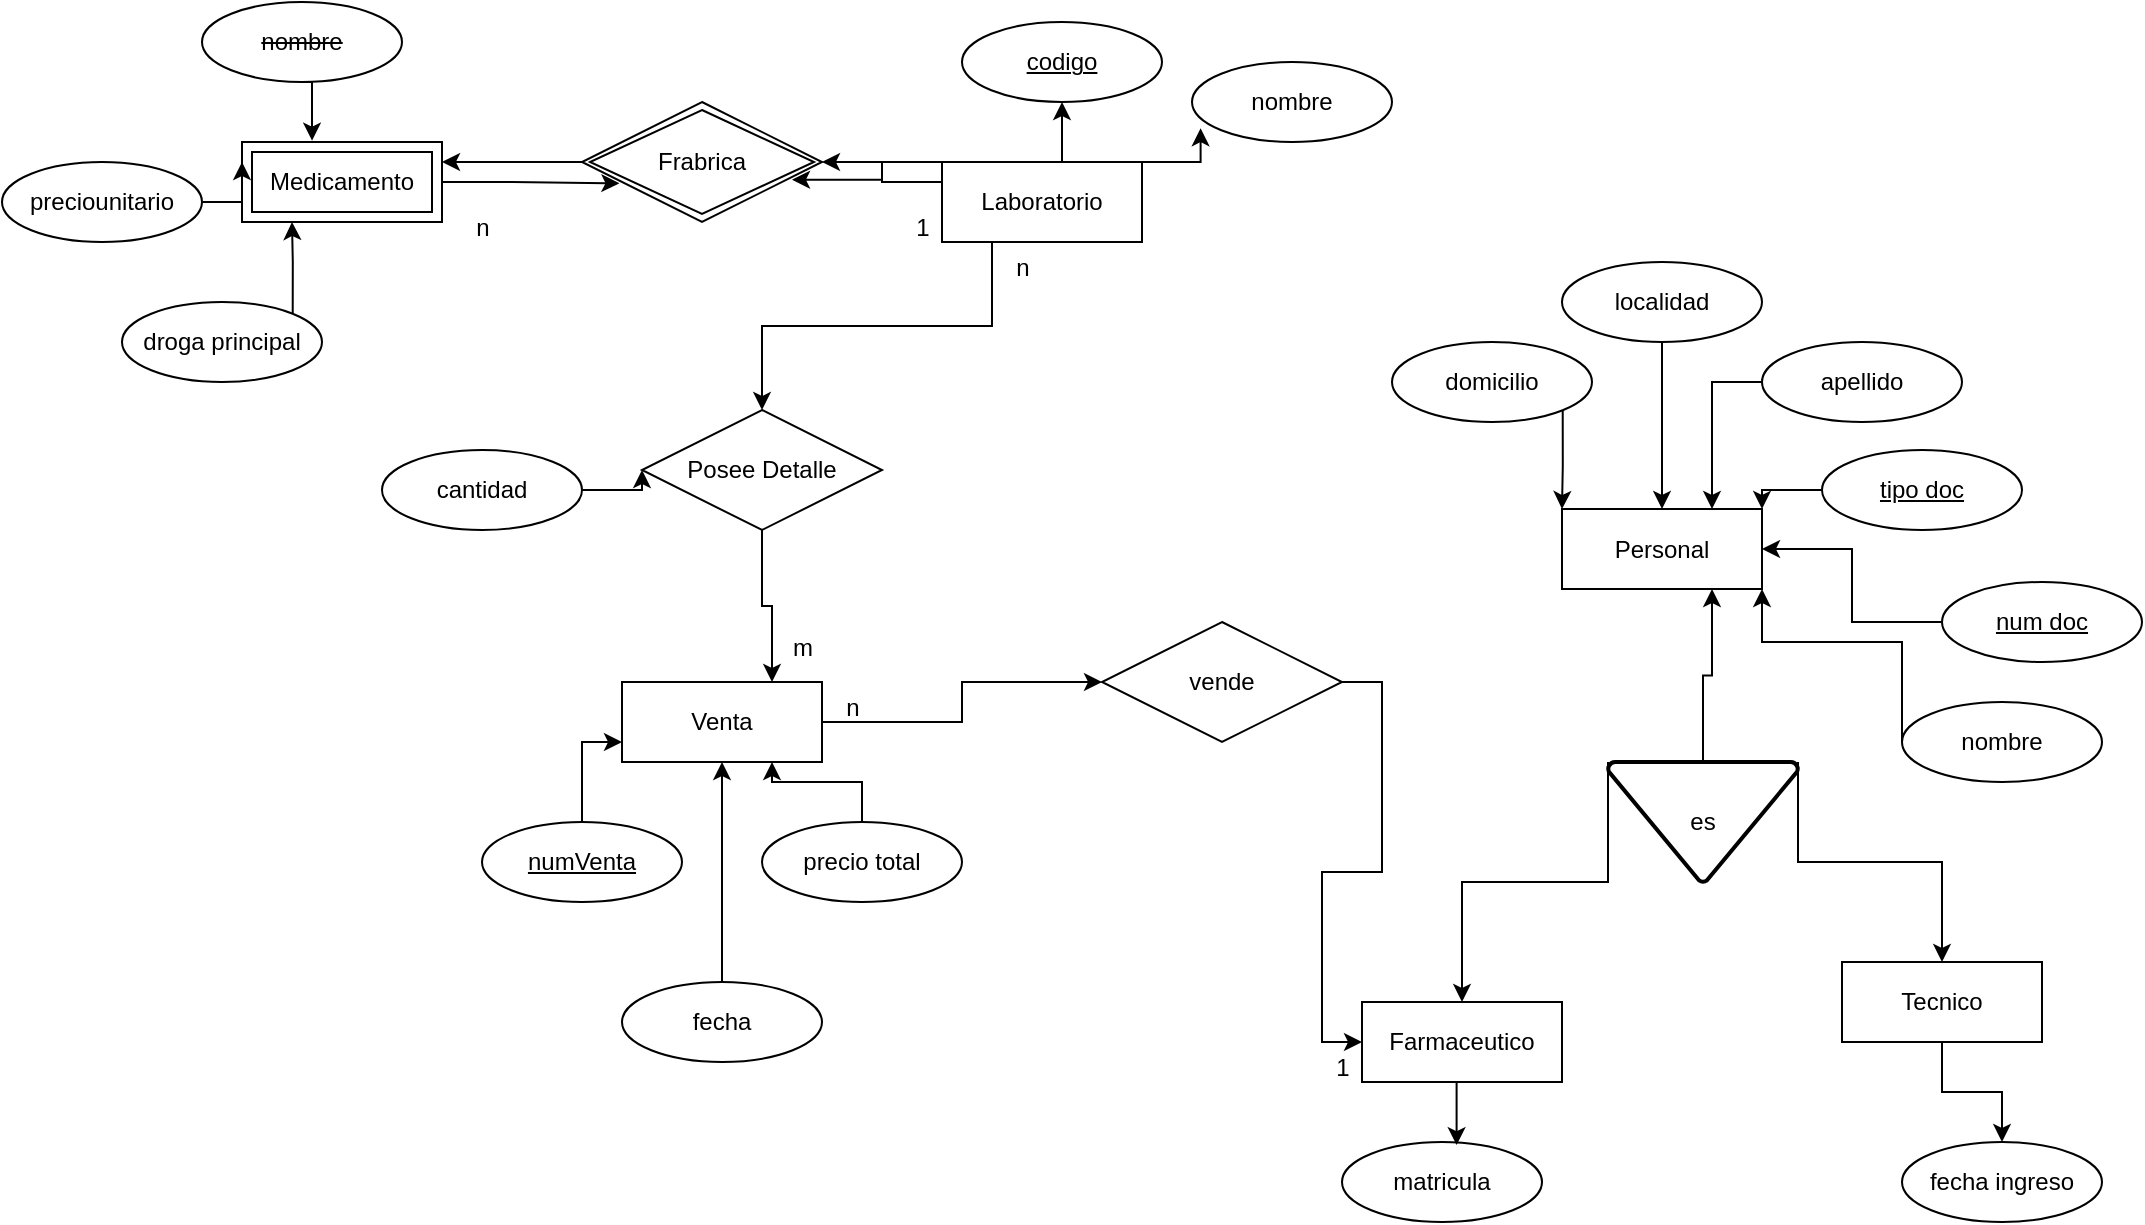 <mxfile version="24.3.0" type="github">
  <diagram name="Página-1" id="TlZPlAhorYMwZ6VxBVA7">
    <mxGraphModel dx="2390" dy="715" grid="1" gridSize="10" guides="1" tooltips="1" connect="1" arrows="1" fold="1" page="1" pageScale="1" pageWidth="1169" pageHeight="827" math="0" shadow="0">
      <root>
        <mxCell id="0" />
        <mxCell id="1" parent="0" />
        <mxCell id="hN6Ft2aBoWXc-CW8SnqW-26" style="edgeStyle=orthogonalEdgeStyle;rounded=0;orthogonalLoop=1;jettySize=auto;html=1;exitX=0.5;exitY=0;exitDx=0;exitDy=0;entryX=0.5;entryY=1;entryDx=0;entryDy=0;" edge="1" parent="1" source="hN6Ft2aBoWXc-CW8SnqW-1" target="hN6Ft2aBoWXc-CW8SnqW-8">
          <mxGeometry relative="1" as="geometry" />
        </mxCell>
        <mxCell id="hN6Ft2aBoWXc-CW8SnqW-27" style="edgeStyle=orthogonalEdgeStyle;rounded=0;orthogonalLoop=1;jettySize=auto;html=1;exitX=0;exitY=0.25;exitDx=0;exitDy=0;entryX=1;entryY=0.5;entryDx=0;entryDy=0;" edge="1" parent="1" source="hN6Ft2aBoWXc-CW8SnqW-1" target="hN6Ft2aBoWXc-CW8SnqW-25">
          <mxGeometry relative="1" as="geometry" />
        </mxCell>
        <mxCell id="hN6Ft2aBoWXc-CW8SnqW-32" style="edgeStyle=orthogonalEdgeStyle;rounded=0;orthogonalLoop=1;jettySize=auto;html=1;exitX=0.25;exitY=1;exitDx=0;exitDy=0;entryX=0.5;entryY=0;entryDx=0;entryDy=0;" edge="1" parent="1" source="hN6Ft2aBoWXc-CW8SnqW-1" target="hN6Ft2aBoWXc-CW8SnqW-10">
          <mxGeometry relative="1" as="geometry" />
        </mxCell>
        <mxCell id="hN6Ft2aBoWXc-CW8SnqW-1" value="Laboratorio" style="whiteSpace=wrap;html=1;align=center;" vertex="1" parent="1">
          <mxGeometry x="410" y="220" width="100" height="40" as="geometry" />
        </mxCell>
        <mxCell id="hN6Ft2aBoWXc-CW8SnqW-3" value="Personal" style="whiteSpace=wrap;html=1;align=center;" vertex="1" parent="1">
          <mxGeometry x="720" y="393.5" width="100" height="40" as="geometry" />
        </mxCell>
        <mxCell id="hN6Ft2aBoWXc-CW8SnqW-41" style="edgeStyle=orthogonalEdgeStyle;rounded=0;orthogonalLoop=1;jettySize=auto;html=1;exitX=0.5;exitY=1;exitDx=0;exitDy=0;entryX=0.5;entryY=0;entryDx=0;entryDy=0;" edge="1" parent="1" source="hN6Ft2aBoWXc-CW8SnqW-4" target="hN6Ft2aBoWXc-CW8SnqW-19">
          <mxGeometry relative="1" as="geometry" />
        </mxCell>
        <mxCell id="hN6Ft2aBoWXc-CW8SnqW-4" value="Tecnico" style="whiteSpace=wrap;html=1;align=center;" vertex="1" parent="1">
          <mxGeometry x="860" y="620" width="100" height="40" as="geometry" />
        </mxCell>
        <mxCell id="hN6Ft2aBoWXc-CW8SnqW-5" value="Farmaceutico" style="whiteSpace=wrap;html=1;align=center;" vertex="1" parent="1">
          <mxGeometry x="620" y="640" width="100" height="40" as="geometry" />
        </mxCell>
        <mxCell id="hN6Ft2aBoWXc-CW8SnqW-51" style="edgeStyle=orthogonalEdgeStyle;rounded=0;orthogonalLoop=1;jettySize=auto;html=1;exitX=1;exitY=0.5;exitDx=0;exitDy=0;entryX=0;entryY=0.5;entryDx=0;entryDy=0;" edge="1" parent="1" source="hN6Ft2aBoWXc-CW8SnqW-6" target="hN6Ft2aBoWXc-CW8SnqW-50">
          <mxGeometry relative="1" as="geometry" />
        </mxCell>
        <mxCell id="hN6Ft2aBoWXc-CW8SnqW-6" value="Venta" style="whiteSpace=wrap;html=1;align=center;" vertex="1" parent="1">
          <mxGeometry x="250" y="480" width="100" height="40" as="geometry" />
        </mxCell>
        <mxCell id="hN6Ft2aBoWXc-CW8SnqW-7" value="&lt;strike data-sider-select-id=&quot;719cc103-c1ce-4ac5-bd89-df5244a27998&quot;&gt;nombre&lt;/strike&gt;" style="ellipse;whiteSpace=wrap;html=1;align=center;" vertex="1" parent="1">
          <mxGeometry x="40" y="140" width="100" height="40" as="geometry" />
        </mxCell>
        <mxCell id="hN6Ft2aBoWXc-CW8SnqW-8" value="&lt;u data-sider-select-id=&quot;3f612541-6a2f-4b13-8512-580c365d2d86&quot;&gt;codigo&lt;/u&gt;" style="ellipse;whiteSpace=wrap;html=1;align=center;" vertex="1" parent="1">
          <mxGeometry x="420" y="150" width="100" height="40" as="geometry" />
        </mxCell>
        <mxCell id="hN6Ft2aBoWXc-CW8SnqW-34" style="edgeStyle=orthogonalEdgeStyle;rounded=0;orthogonalLoop=1;jettySize=auto;html=1;exitX=0.5;exitY=0;exitDx=0;exitDy=0;entryX=0;entryY=0.75;entryDx=0;entryDy=0;" edge="1" parent="1" source="hN6Ft2aBoWXc-CW8SnqW-9" target="hN6Ft2aBoWXc-CW8SnqW-6">
          <mxGeometry relative="1" as="geometry" />
        </mxCell>
        <mxCell id="hN6Ft2aBoWXc-CW8SnqW-9" value="&lt;u data-sider-select-id=&quot;c9f788ba-5110-4904-9c8e-a749378fd717&quot;&gt;numVenta&lt;/u&gt;" style="ellipse;whiteSpace=wrap;html=1;align=center;" vertex="1" parent="1">
          <mxGeometry x="180" y="550" width="100" height="40" as="geometry" />
        </mxCell>
        <mxCell id="hN6Ft2aBoWXc-CW8SnqW-33" style="edgeStyle=orthogonalEdgeStyle;rounded=0;orthogonalLoop=1;jettySize=auto;html=1;exitX=0.5;exitY=1;exitDx=0;exitDy=0;entryX=0.75;entryY=0;entryDx=0;entryDy=0;" edge="1" parent="1" source="hN6Ft2aBoWXc-CW8SnqW-10" target="hN6Ft2aBoWXc-CW8SnqW-6">
          <mxGeometry relative="1" as="geometry" />
        </mxCell>
        <mxCell id="hN6Ft2aBoWXc-CW8SnqW-10" value="Posee Detalle" style="shape=rhombus;perimeter=rhombusPerimeter;whiteSpace=wrap;html=1;align=center;" vertex="1" parent="1">
          <mxGeometry x="260" y="344" width="120" height="60" as="geometry" />
        </mxCell>
        <mxCell id="hN6Ft2aBoWXc-CW8SnqW-64" style="edgeStyle=orthogonalEdgeStyle;rounded=0;orthogonalLoop=1;jettySize=auto;html=1;exitX=0;exitY=0.5;exitDx=0;exitDy=0;entryX=1;entryY=0;entryDx=0;entryDy=0;" edge="1" parent="1" source="hN6Ft2aBoWXc-CW8SnqW-11" target="hN6Ft2aBoWXc-CW8SnqW-3">
          <mxGeometry relative="1" as="geometry" />
        </mxCell>
        <mxCell id="hN6Ft2aBoWXc-CW8SnqW-11" value="&lt;u data-sider-select-id=&quot;b63a9625-bc79-4af2-80a4-248c1e6da509&quot;&gt;tipo doc&lt;/u&gt;" style="ellipse;whiteSpace=wrap;html=1;align=center;" vertex="1" parent="1">
          <mxGeometry x="850" y="364" width="100" height="40" as="geometry" />
        </mxCell>
        <mxCell id="hN6Ft2aBoWXc-CW8SnqW-65" style="edgeStyle=orthogonalEdgeStyle;rounded=0;orthogonalLoop=1;jettySize=auto;html=1;exitX=0;exitY=0.5;exitDx=0;exitDy=0;entryX=1;entryY=0.5;entryDx=0;entryDy=0;" edge="1" parent="1" source="hN6Ft2aBoWXc-CW8SnqW-12" target="hN6Ft2aBoWXc-CW8SnqW-3">
          <mxGeometry relative="1" as="geometry" />
        </mxCell>
        <mxCell id="hN6Ft2aBoWXc-CW8SnqW-12" value="&lt;u data-sider-select-id=&quot;1709219d-3d8e-4f5d-b93e-6fe3bbe0666c&quot;&gt;num doc&lt;/u&gt;" style="ellipse;whiteSpace=wrap;html=1;align=center;" vertex="1" parent="1">
          <mxGeometry x="910" y="430" width="100" height="40" as="geometry" />
        </mxCell>
        <mxCell id="hN6Ft2aBoWXc-CW8SnqW-66" style="edgeStyle=orthogonalEdgeStyle;rounded=0;orthogonalLoop=1;jettySize=auto;html=1;exitX=0;exitY=0.5;exitDx=0;exitDy=0;entryX=1;entryY=1;entryDx=0;entryDy=0;" edge="1" parent="1" source="hN6Ft2aBoWXc-CW8SnqW-13" target="hN6Ft2aBoWXc-CW8SnqW-3">
          <mxGeometry relative="1" as="geometry">
            <Array as="points">
              <mxPoint x="890" y="460" />
              <mxPoint x="820" y="460" />
            </Array>
          </mxGeometry>
        </mxCell>
        <mxCell id="hN6Ft2aBoWXc-CW8SnqW-13" value="nombre" style="ellipse;whiteSpace=wrap;html=1;align=center;" vertex="1" parent="1">
          <mxGeometry x="890" y="490" width="100" height="40" as="geometry" />
        </mxCell>
        <mxCell id="hN6Ft2aBoWXc-CW8SnqW-63" style="edgeStyle=orthogonalEdgeStyle;rounded=0;orthogonalLoop=1;jettySize=auto;html=1;exitX=0;exitY=0.5;exitDx=0;exitDy=0;entryX=0.75;entryY=0;entryDx=0;entryDy=0;" edge="1" parent="1" source="hN6Ft2aBoWXc-CW8SnqW-14" target="hN6Ft2aBoWXc-CW8SnqW-3">
          <mxGeometry relative="1" as="geometry" />
        </mxCell>
        <mxCell id="hN6Ft2aBoWXc-CW8SnqW-14" value="apellido" style="ellipse;whiteSpace=wrap;html=1;align=center;" vertex="1" parent="1">
          <mxGeometry x="820" y="310" width="100" height="40" as="geometry" />
        </mxCell>
        <mxCell id="hN6Ft2aBoWXc-CW8SnqW-61" style="edgeStyle=orthogonalEdgeStyle;rounded=0;orthogonalLoop=1;jettySize=auto;html=1;exitX=1;exitY=1;exitDx=0;exitDy=0;entryX=0;entryY=0;entryDx=0;entryDy=0;" edge="1" parent="1" source="hN6Ft2aBoWXc-CW8SnqW-15" target="hN6Ft2aBoWXc-CW8SnqW-3">
          <mxGeometry relative="1" as="geometry" />
        </mxCell>
        <mxCell id="hN6Ft2aBoWXc-CW8SnqW-15" value="domicilio" style="ellipse;whiteSpace=wrap;html=1;align=center;" vertex="1" parent="1">
          <mxGeometry x="635" y="310" width="100" height="40" as="geometry" />
        </mxCell>
        <mxCell id="hN6Ft2aBoWXc-CW8SnqW-62" style="edgeStyle=orthogonalEdgeStyle;rounded=0;orthogonalLoop=1;jettySize=auto;html=1;exitX=0.5;exitY=1;exitDx=0;exitDy=0;entryX=0.5;entryY=0;entryDx=0;entryDy=0;" edge="1" parent="1" source="hN6Ft2aBoWXc-CW8SnqW-16" target="hN6Ft2aBoWXc-CW8SnqW-3">
          <mxGeometry relative="1" as="geometry" />
        </mxCell>
        <mxCell id="hN6Ft2aBoWXc-CW8SnqW-16" value="localidad" style="ellipse;whiteSpace=wrap;html=1;align=center;" vertex="1" parent="1">
          <mxGeometry x="720" y="270" width="100" height="40" as="geometry" />
        </mxCell>
        <mxCell id="hN6Ft2aBoWXc-CW8SnqW-35" style="edgeStyle=orthogonalEdgeStyle;rounded=0;orthogonalLoop=1;jettySize=auto;html=1;exitX=0.5;exitY=0;exitDx=0;exitDy=0;exitPerimeter=0;entryX=0.75;entryY=1;entryDx=0;entryDy=0;" edge="1" parent="1" source="hN6Ft2aBoWXc-CW8SnqW-17" target="hN6Ft2aBoWXc-CW8SnqW-3">
          <mxGeometry relative="1" as="geometry" />
        </mxCell>
        <mxCell id="hN6Ft2aBoWXc-CW8SnqW-36" style="edgeStyle=orthogonalEdgeStyle;rounded=0;orthogonalLoop=1;jettySize=auto;html=1;exitX=0;exitY=0;exitDx=0;exitDy=0;exitPerimeter=0;entryX=0.5;entryY=0;entryDx=0;entryDy=0;" edge="1" parent="1" source="hN6Ft2aBoWXc-CW8SnqW-17" target="hN6Ft2aBoWXc-CW8SnqW-5">
          <mxGeometry relative="1" as="geometry">
            <Array as="points">
              <mxPoint x="743" y="580" />
              <mxPoint x="670" y="580" />
            </Array>
          </mxGeometry>
        </mxCell>
        <mxCell id="hN6Ft2aBoWXc-CW8SnqW-37" style="edgeStyle=orthogonalEdgeStyle;rounded=0;orthogonalLoop=1;jettySize=auto;html=1;exitX=1;exitY=0;exitDx=0;exitDy=0;exitPerimeter=0;entryX=0.5;entryY=0;entryDx=0;entryDy=0;" edge="1" parent="1" source="hN6Ft2aBoWXc-CW8SnqW-17" target="hN6Ft2aBoWXc-CW8SnqW-4">
          <mxGeometry relative="1" as="geometry">
            <Array as="points">
              <mxPoint x="838" y="570" />
              <mxPoint x="910" y="570" />
            </Array>
          </mxGeometry>
        </mxCell>
        <mxCell id="hN6Ft2aBoWXc-CW8SnqW-17" value="es" style="strokeWidth=2;html=1;shape=mxgraph.flowchart.merge_or_storage;whiteSpace=wrap;" vertex="1" parent="1">
          <mxGeometry x="743" y="520" width="95" height="60" as="geometry" />
        </mxCell>
        <mxCell id="hN6Ft2aBoWXc-CW8SnqW-18" value="matricula" style="ellipse;whiteSpace=wrap;html=1;align=center;" vertex="1" parent="1">
          <mxGeometry x="610" y="710" width="100" height="40" as="geometry" />
        </mxCell>
        <mxCell id="hN6Ft2aBoWXc-CW8SnqW-19" value="fecha ingreso" style="ellipse;whiteSpace=wrap;html=1;align=center;" vertex="1" parent="1">
          <mxGeometry x="890" y="710" width="100" height="40" as="geometry" />
        </mxCell>
        <mxCell id="hN6Ft2aBoWXc-CW8SnqW-22" value="Medicamento" style="shape=ext;margin=3;double=1;whiteSpace=wrap;html=1;align=center;" vertex="1" parent="1">
          <mxGeometry x="60" y="210" width="100" height="40" as="geometry" />
        </mxCell>
        <mxCell id="hN6Ft2aBoWXc-CW8SnqW-29" style="edgeStyle=orthogonalEdgeStyle;rounded=0;orthogonalLoop=1;jettySize=auto;html=1;exitX=0;exitY=0.5;exitDx=0;exitDy=0;entryX=1;entryY=0.25;entryDx=0;entryDy=0;" edge="1" parent="1" source="hN6Ft2aBoWXc-CW8SnqW-25" target="hN6Ft2aBoWXc-CW8SnqW-22">
          <mxGeometry relative="1" as="geometry" />
        </mxCell>
        <mxCell id="hN6Ft2aBoWXc-CW8SnqW-25" value="Frabrica" style="shape=rhombus;double=1;perimeter=rhombusPerimeter;whiteSpace=wrap;html=1;align=center;" vertex="1" parent="1">
          <mxGeometry x="230" y="190" width="120" height="60" as="geometry" />
        </mxCell>
        <mxCell id="hN6Ft2aBoWXc-CW8SnqW-28" style="edgeStyle=orthogonalEdgeStyle;rounded=0;orthogonalLoop=1;jettySize=auto;html=1;exitX=0;exitY=0.75;exitDx=0;exitDy=0;entryX=0.875;entryY=0.648;entryDx=0;entryDy=0;entryPerimeter=0;" edge="1" parent="1" source="hN6Ft2aBoWXc-CW8SnqW-1" target="hN6Ft2aBoWXc-CW8SnqW-25">
          <mxGeometry relative="1" as="geometry">
            <Array as="points">
              <mxPoint x="410" y="220" />
              <mxPoint x="380" y="220" />
              <mxPoint x="380" y="229" />
            </Array>
          </mxGeometry>
        </mxCell>
        <mxCell id="hN6Ft2aBoWXc-CW8SnqW-30" style="edgeStyle=orthogonalEdgeStyle;rounded=0;orthogonalLoop=1;jettySize=auto;html=1;exitX=1;exitY=0.5;exitDx=0;exitDy=0;entryX=0.156;entryY=0.678;entryDx=0;entryDy=0;entryPerimeter=0;" edge="1" parent="1" source="hN6Ft2aBoWXc-CW8SnqW-22" target="hN6Ft2aBoWXc-CW8SnqW-25">
          <mxGeometry relative="1" as="geometry" />
        </mxCell>
        <mxCell id="hN6Ft2aBoWXc-CW8SnqW-31" style="edgeStyle=orthogonalEdgeStyle;rounded=0;orthogonalLoop=1;jettySize=auto;html=1;exitX=0.5;exitY=1;exitDx=0;exitDy=0;entryX=0.35;entryY=-0.017;entryDx=0;entryDy=0;entryPerimeter=0;" edge="1" parent="1" source="hN6Ft2aBoWXc-CW8SnqW-7" target="hN6Ft2aBoWXc-CW8SnqW-22">
          <mxGeometry relative="1" as="geometry" />
        </mxCell>
        <mxCell id="hN6Ft2aBoWXc-CW8SnqW-38" value="nombre" style="ellipse;whiteSpace=wrap;html=1;align=center;" vertex="1" parent="1">
          <mxGeometry x="535" y="170" width="100" height="40" as="geometry" />
        </mxCell>
        <mxCell id="hN6Ft2aBoWXc-CW8SnqW-45" style="edgeStyle=orthogonalEdgeStyle;rounded=0;orthogonalLoop=1;jettySize=auto;html=1;exitX=1;exitY=0;exitDx=0;exitDy=0;entryX=0.25;entryY=1;entryDx=0;entryDy=0;" edge="1" parent="1" source="hN6Ft2aBoWXc-CW8SnqW-39" target="hN6Ft2aBoWXc-CW8SnqW-22">
          <mxGeometry relative="1" as="geometry" />
        </mxCell>
        <mxCell id="hN6Ft2aBoWXc-CW8SnqW-39" value="droga principal" style="ellipse;whiteSpace=wrap;html=1;align=center;" vertex="1" parent="1">
          <mxGeometry y="290" width="100" height="40" as="geometry" />
        </mxCell>
        <mxCell id="hN6Ft2aBoWXc-CW8SnqW-53" style="edgeStyle=orthogonalEdgeStyle;rounded=0;orthogonalLoop=1;jettySize=auto;html=1;exitX=1;exitY=0.5;exitDx=0;exitDy=0;entryX=0;entryY=0.25;entryDx=0;entryDy=0;" edge="1" parent="1" source="hN6Ft2aBoWXc-CW8SnqW-40" target="hN6Ft2aBoWXc-CW8SnqW-22">
          <mxGeometry relative="1" as="geometry" />
        </mxCell>
        <mxCell id="hN6Ft2aBoWXc-CW8SnqW-40" value="preciounitario" style="ellipse;whiteSpace=wrap;html=1;align=center;" vertex="1" parent="1">
          <mxGeometry x="-60" y="220" width="100" height="40" as="geometry" />
        </mxCell>
        <mxCell id="hN6Ft2aBoWXc-CW8SnqW-42" style="edgeStyle=orthogonalEdgeStyle;rounded=0;orthogonalLoop=1;jettySize=auto;html=1;exitX=0.5;exitY=1;exitDx=0;exitDy=0;entryX=0.573;entryY=0.039;entryDx=0;entryDy=0;entryPerimeter=0;" edge="1" parent="1" source="hN6Ft2aBoWXc-CW8SnqW-5" target="hN6Ft2aBoWXc-CW8SnqW-18">
          <mxGeometry relative="1" as="geometry" />
        </mxCell>
        <mxCell id="hN6Ft2aBoWXc-CW8SnqW-44" style="edgeStyle=orthogonalEdgeStyle;rounded=0;orthogonalLoop=1;jettySize=auto;html=1;exitX=1;exitY=0.5;exitDx=0;exitDy=0;entryX=0;entryY=0.5;entryDx=0;entryDy=0;" edge="1" parent="1" source="hN6Ft2aBoWXc-CW8SnqW-43" target="hN6Ft2aBoWXc-CW8SnqW-10">
          <mxGeometry relative="1" as="geometry" />
        </mxCell>
        <mxCell id="hN6Ft2aBoWXc-CW8SnqW-43" value="cantidad" style="ellipse;whiteSpace=wrap;html=1;align=center;" vertex="1" parent="1">
          <mxGeometry x="130" y="364" width="100" height="40" as="geometry" />
        </mxCell>
        <mxCell id="hN6Ft2aBoWXc-CW8SnqW-49" style="edgeStyle=orthogonalEdgeStyle;rounded=0;orthogonalLoop=1;jettySize=auto;html=1;exitX=0.5;exitY=0;exitDx=0;exitDy=0;entryX=0.75;entryY=1;entryDx=0;entryDy=0;" edge="1" parent="1" source="hN6Ft2aBoWXc-CW8SnqW-46" target="hN6Ft2aBoWXc-CW8SnqW-6">
          <mxGeometry relative="1" as="geometry" />
        </mxCell>
        <mxCell id="hN6Ft2aBoWXc-CW8SnqW-46" value="precio total" style="ellipse;whiteSpace=wrap;html=1;align=center;" vertex="1" parent="1">
          <mxGeometry x="320" y="550" width="100" height="40" as="geometry" />
        </mxCell>
        <mxCell id="hN6Ft2aBoWXc-CW8SnqW-48" style="edgeStyle=orthogonalEdgeStyle;rounded=0;orthogonalLoop=1;jettySize=auto;html=1;exitX=0.5;exitY=0;exitDx=0;exitDy=0;entryX=0.5;entryY=1;entryDx=0;entryDy=0;" edge="1" parent="1" source="hN6Ft2aBoWXc-CW8SnqW-47" target="hN6Ft2aBoWXc-CW8SnqW-6">
          <mxGeometry relative="1" as="geometry" />
        </mxCell>
        <mxCell id="hN6Ft2aBoWXc-CW8SnqW-47" value="fecha" style="ellipse;whiteSpace=wrap;html=1;align=center;" vertex="1" parent="1">
          <mxGeometry x="250" y="630" width="100" height="40" as="geometry" />
        </mxCell>
        <mxCell id="hN6Ft2aBoWXc-CW8SnqW-52" style="edgeStyle=orthogonalEdgeStyle;rounded=0;orthogonalLoop=1;jettySize=auto;html=1;exitX=1;exitY=0.5;exitDx=0;exitDy=0;entryX=0;entryY=0.5;entryDx=0;entryDy=0;" edge="1" parent="1" source="hN6Ft2aBoWXc-CW8SnqW-50" target="hN6Ft2aBoWXc-CW8SnqW-5">
          <mxGeometry relative="1" as="geometry" />
        </mxCell>
        <mxCell id="hN6Ft2aBoWXc-CW8SnqW-50" value="vende" style="shape=rhombus;perimeter=rhombusPerimeter;whiteSpace=wrap;html=1;align=center;" vertex="1" parent="1">
          <mxGeometry x="490" y="450" width="120" height="60" as="geometry" />
        </mxCell>
        <mxCell id="hN6Ft2aBoWXc-CW8SnqW-54" value="n" style="text;html=1;align=center;verticalAlign=middle;resizable=0;points=[];autosize=1;strokeColor=none;fillColor=none;" vertex="1" parent="1">
          <mxGeometry x="435" y="258" width="30" height="30" as="geometry" />
        </mxCell>
        <mxCell id="hN6Ft2aBoWXc-CW8SnqW-55" value="m" style="text;html=1;align=center;verticalAlign=middle;resizable=0;points=[];autosize=1;strokeColor=none;fillColor=none;" vertex="1" parent="1">
          <mxGeometry x="325" y="448" width="30" height="30" as="geometry" />
        </mxCell>
        <mxCell id="hN6Ft2aBoWXc-CW8SnqW-56" value="n" style="text;html=1;align=center;verticalAlign=middle;resizable=0;points=[];autosize=1;strokeColor=none;fillColor=none;" vertex="1" parent="1">
          <mxGeometry x="165" y="238" width="30" height="30" as="geometry" />
        </mxCell>
        <mxCell id="hN6Ft2aBoWXc-CW8SnqW-57" value="1" style="text;html=1;align=center;verticalAlign=middle;resizable=0;points=[];autosize=1;strokeColor=none;fillColor=none;" vertex="1" parent="1">
          <mxGeometry x="385" y="238" width="30" height="30" as="geometry" />
        </mxCell>
        <mxCell id="hN6Ft2aBoWXc-CW8SnqW-58" value="n" style="text;html=1;align=center;verticalAlign=middle;resizable=0;points=[];autosize=1;strokeColor=none;fillColor=none;" vertex="1" parent="1">
          <mxGeometry x="350" y="478" width="30" height="30" as="geometry" />
        </mxCell>
        <mxCell id="hN6Ft2aBoWXc-CW8SnqW-59" value="1" style="text;html=1;align=center;verticalAlign=middle;resizable=0;points=[];autosize=1;strokeColor=none;fillColor=none;" vertex="1" parent="1">
          <mxGeometry x="595" y="658" width="30" height="30" as="geometry" />
        </mxCell>
        <mxCell id="hN6Ft2aBoWXc-CW8SnqW-60" style="edgeStyle=orthogonalEdgeStyle;rounded=0;orthogonalLoop=1;jettySize=auto;html=1;exitX=1;exitY=0;exitDx=0;exitDy=0;entryX=0.043;entryY=0.828;entryDx=0;entryDy=0;entryPerimeter=0;" edge="1" parent="1" source="hN6Ft2aBoWXc-CW8SnqW-1" target="hN6Ft2aBoWXc-CW8SnqW-38">
          <mxGeometry relative="1" as="geometry" />
        </mxCell>
      </root>
    </mxGraphModel>
  </diagram>
</mxfile>
